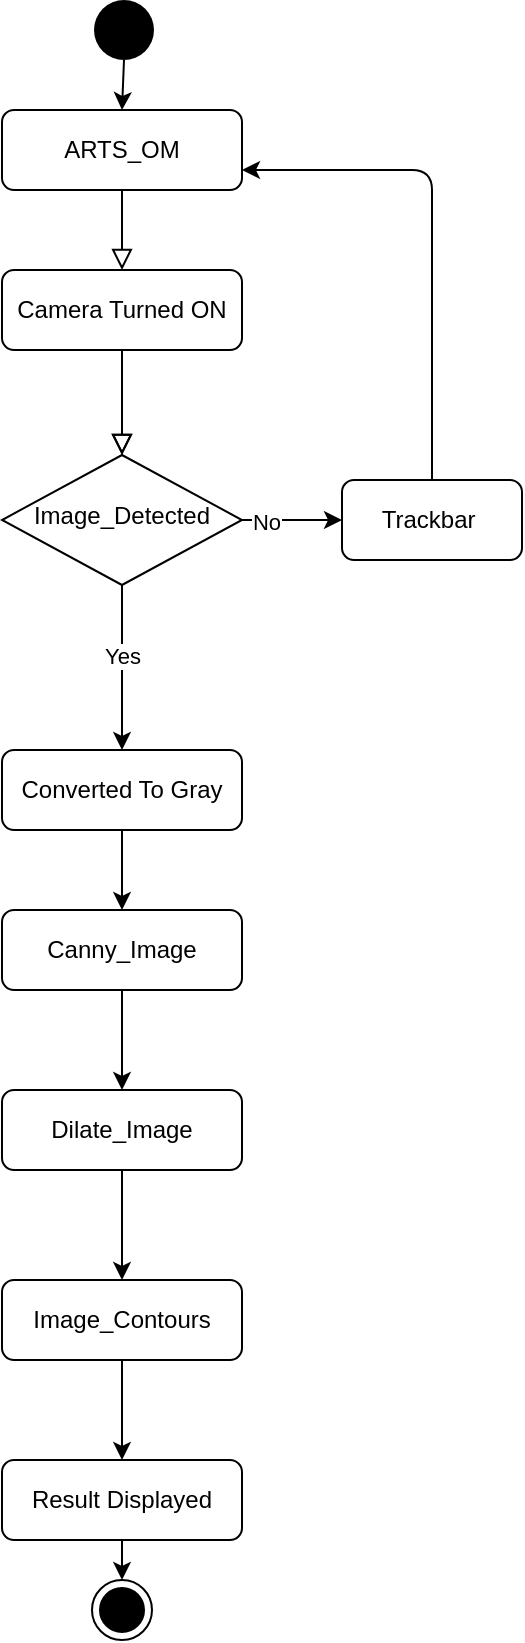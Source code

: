 <mxfile version="14.2.9" type="github">
  <diagram id="C5RBs43oDa-KdzZeNtuy" name="Page-1">
    <mxGraphModel dx="1021" dy="579" grid="1" gridSize="10" guides="1" tooltips="1" connect="1" arrows="1" fold="1" page="1" pageScale="1" pageWidth="827" pageHeight="1169" math="0" shadow="0">
      <root>
        <mxCell id="WIyWlLk6GJQsqaUBKTNV-0" />
        <mxCell id="WIyWlLk6GJQsqaUBKTNV-1" parent="WIyWlLk6GJQsqaUBKTNV-0" />
        <mxCell id="WIyWlLk6GJQsqaUBKTNV-2" value="" style="rounded=0;html=1;jettySize=auto;orthogonalLoop=1;fontSize=11;endArrow=block;endFill=0;endSize=8;strokeWidth=1;shadow=0;labelBackgroundColor=none;edgeStyle=orthogonalEdgeStyle;" parent="WIyWlLk6GJQsqaUBKTNV-1" source="WIyWlLk6GJQsqaUBKTNV-7" target="WIyWlLk6GJQsqaUBKTNV-6" edge="1">
          <mxGeometry relative="1" as="geometry" />
        </mxCell>
        <mxCell id="WIyWlLk6GJQsqaUBKTNV-3" value="ARTS_OM" style="rounded=1;whiteSpace=wrap;html=1;fontSize=12;glass=0;strokeWidth=1;shadow=0;" parent="WIyWlLk6GJQsqaUBKTNV-1" vertex="1">
          <mxGeometry x="254" y="155" width="120" height="40" as="geometry" />
        </mxCell>
        <mxCell id="WIyWlLk6GJQsqaUBKTNV-11" value="Image_Contours" style="rounded=1;whiteSpace=wrap;html=1;fontSize=12;glass=0;strokeWidth=1;shadow=0;" parent="WIyWlLk6GJQsqaUBKTNV-1" vertex="1">
          <mxGeometry x="254" y="740" width="120" height="40" as="geometry" />
        </mxCell>
        <mxCell id="WIyWlLk6GJQsqaUBKTNV-7" value="Camera Turned ON" style="rounded=1;whiteSpace=wrap;html=1;fontSize=12;glass=0;strokeWidth=1;shadow=0;" parent="WIyWlLk6GJQsqaUBKTNV-1" vertex="1">
          <mxGeometry x="254" y="235" width="120" height="40" as="geometry" />
        </mxCell>
        <mxCell id="K5CfKrAaM2INEVBM3t5n-0" value="" style="rounded=0;html=1;jettySize=auto;orthogonalLoop=1;fontSize=11;endArrow=block;endFill=0;endSize=8;strokeWidth=1;shadow=0;labelBackgroundColor=none;edgeStyle=orthogonalEdgeStyle;" edge="1" parent="WIyWlLk6GJQsqaUBKTNV-1" source="WIyWlLk6GJQsqaUBKTNV-3" target="WIyWlLk6GJQsqaUBKTNV-7">
          <mxGeometry relative="1" as="geometry">
            <mxPoint x="314" y="215" as="sourcePoint" />
            <mxPoint x="314" y="285" as="targetPoint" />
          </mxGeometry>
        </mxCell>
        <mxCell id="K5CfKrAaM2INEVBM3t5n-8" value="" style="edgeStyle=orthogonalEdgeStyle;rounded=0;orthogonalLoop=1;jettySize=auto;html=1;startArrow=classic;startFill=1;endArrow=none;endFill=0;entryX=0.5;entryY=1;entryDx=0;entryDy=0;" edge="1" parent="WIyWlLk6GJQsqaUBKTNV-1" source="K5CfKrAaM2INEVBM3t5n-1" target="WIyWlLk6GJQsqaUBKTNV-6">
          <mxGeometry relative="1" as="geometry">
            <mxPoint x="314" y="435" as="targetPoint" />
            <Array as="points">
              <mxPoint x="314" y="425" />
              <mxPoint x="314" y="425" />
            </Array>
          </mxGeometry>
        </mxCell>
        <mxCell id="K5CfKrAaM2INEVBM3t5n-16" value="Yes" style="edgeLabel;html=1;align=center;verticalAlign=middle;resizable=0;points=[];" vertex="1" connectable="0" parent="K5CfKrAaM2INEVBM3t5n-8">
          <mxGeometry x="0.155" relative="1" as="geometry">
            <mxPoint as="offset" />
          </mxGeometry>
        </mxCell>
        <mxCell id="K5CfKrAaM2INEVBM3t5n-1" value="Converted To Gray" style="rounded=1;whiteSpace=wrap;html=1;fontSize=12;glass=0;strokeWidth=1;shadow=0;" vertex="1" parent="WIyWlLk6GJQsqaUBKTNV-1">
          <mxGeometry x="254" y="475" width="120" height="40" as="geometry" />
        </mxCell>
        <mxCell id="K5CfKrAaM2INEVBM3t5n-2" value="Trackbar&amp;nbsp;" style="rounded=1;whiteSpace=wrap;html=1;fontSize=12;glass=0;strokeWidth=1;shadow=0;" vertex="1" parent="WIyWlLk6GJQsqaUBKTNV-1">
          <mxGeometry x="424" y="340" width="90" height="40" as="geometry" />
        </mxCell>
        <mxCell id="K5CfKrAaM2INEVBM3t5n-3" value="Canny_Image" style="rounded=1;whiteSpace=wrap;html=1;fontSize=12;glass=0;strokeWidth=1;shadow=0;" vertex="1" parent="WIyWlLk6GJQsqaUBKTNV-1">
          <mxGeometry x="254" y="555" width="120" height="40" as="geometry" />
        </mxCell>
        <mxCell id="K5CfKrAaM2INEVBM3t5n-4" value="Dilate_Image" style="rounded=1;whiteSpace=wrap;html=1;fontSize=12;glass=0;strokeWidth=1;shadow=0;" vertex="1" parent="WIyWlLk6GJQsqaUBKTNV-1">
          <mxGeometry x="254" y="645" width="120" height="40" as="geometry" />
        </mxCell>
        <mxCell id="K5CfKrAaM2INEVBM3t5n-9" value="" style="edgeStyle=orthogonalEdgeStyle;rounded=0;orthogonalLoop=1;jettySize=auto;html=1;startArrow=classic;startFill=1;endArrow=none;endFill=0;exitX=0.5;exitY=0;exitDx=0;exitDy=0;" edge="1" parent="WIyWlLk6GJQsqaUBKTNV-1" source="K5CfKrAaM2INEVBM3t5n-3">
          <mxGeometry relative="1" as="geometry">
            <mxPoint x="314" y="504" as="sourcePoint" />
            <mxPoint x="314" y="515" as="targetPoint" />
          </mxGeometry>
        </mxCell>
        <mxCell id="K5CfKrAaM2INEVBM3t5n-11" value="" style="edgeStyle=orthogonalEdgeStyle;rounded=0;orthogonalLoop=1;jettySize=auto;html=1;startArrow=classic;startFill=1;endArrow=none;endFill=0;exitX=0.5;exitY=0;exitDx=0;exitDy=0;entryX=0.5;entryY=1;entryDx=0;entryDy=0;" edge="1" parent="WIyWlLk6GJQsqaUBKTNV-1" source="K5CfKrAaM2INEVBM3t5n-4" target="K5CfKrAaM2INEVBM3t5n-3">
          <mxGeometry relative="1" as="geometry">
            <mxPoint x="313" y="574" as="sourcePoint" />
            <mxPoint x="313" y="544" as="targetPoint" />
          </mxGeometry>
        </mxCell>
        <mxCell id="K5CfKrAaM2INEVBM3t5n-12" value="" style="edgeStyle=orthogonalEdgeStyle;rounded=0;orthogonalLoop=1;jettySize=auto;html=1;startArrow=classic;startFill=1;endArrow=none;endFill=0;exitX=0.5;exitY=0;exitDx=0;exitDy=0;entryX=0.5;entryY=1;entryDx=0;entryDy=0;" edge="1" parent="WIyWlLk6GJQsqaUBKTNV-1" source="WIyWlLk6GJQsqaUBKTNV-11" target="K5CfKrAaM2INEVBM3t5n-4">
          <mxGeometry relative="1" as="geometry">
            <mxPoint x="315" y="655" as="sourcePoint" />
            <mxPoint x="315" y="655" as="targetPoint" />
          </mxGeometry>
        </mxCell>
        <mxCell id="WIyWlLk6GJQsqaUBKTNV-6" value="Image_Detected" style="rhombus;whiteSpace=wrap;html=1;shadow=0;fontFamily=Helvetica;fontSize=12;align=center;strokeWidth=1;spacing=6;spacingTop=-4;" parent="WIyWlLk6GJQsqaUBKTNV-1" vertex="1">
          <mxGeometry x="254" y="327.5" width="120" height="65" as="geometry" />
        </mxCell>
        <mxCell id="K5CfKrAaM2INEVBM3t5n-13" value="" style="rounded=0;html=1;jettySize=auto;orthogonalLoop=1;fontSize=11;endArrow=block;endFill=0;endSize=8;strokeWidth=1;shadow=0;labelBackgroundColor=none;edgeStyle=orthogonalEdgeStyle;exitX=0.5;exitY=1;exitDx=0;exitDy=0;entryX=0.5;entryY=0;entryDx=0;entryDy=0;" edge="1" parent="WIyWlLk6GJQsqaUBKTNV-1" source="WIyWlLk6GJQsqaUBKTNV-7" target="WIyWlLk6GJQsqaUBKTNV-6">
          <mxGeometry relative="1" as="geometry">
            <mxPoint x="314" y="275" as="sourcePoint" />
            <mxPoint x="314" y="355" as="targetPoint" />
          </mxGeometry>
        </mxCell>
        <mxCell id="K5CfKrAaM2INEVBM3t5n-17" value="" style="endArrow=classic;html=1;entryX=1;entryY=0.75;entryDx=0;entryDy=0;exitX=0.5;exitY=0;exitDx=0;exitDy=0;" edge="1" parent="WIyWlLk6GJQsqaUBKTNV-1" source="K5CfKrAaM2INEVBM3t5n-2" target="WIyWlLk6GJQsqaUBKTNV-3">
          <mxGeometry width="50" height="50" relative="1" as="geometry">
            <mxPoint x="444" y="375" as="sourcePoint" />
            <mxPoint x="494" y="325" as="targetPoint" />
            <Array as="points">
              <mxPoint x="469" y="185" />
            </Array>
          </mxGeometry>
        </mxCell>
        <mxCell id="K5CfKrAaM2INEVBM3t5n-19" value="" style="endArrow=classic;html=1;exitX=1;exitY=0.5;exitDx=0;exitDy=0;entryX=0;entryY=0.5;entryDx=0;entryDy=0;" edge="1" parent="WIyWlLk6GJQsqaUBKTNV-1" source="WIyWlLk6GJQsqaUBKTNV-6" target="K5CfKrAaM2INEVBM3t5n-2">
          <mxGeometry width="50" height="50" relative="1" as="geometry">
            <mxPoint x="444" y="445" as="sourcePoint" />
            <mxPoint x="424" y="348" as="targetPoint" />
            <Array as="points" />
          </mxGeometry>
        </mxCell>
        <mxCell id="K5CfKrAaM2INEVBM3t5n-20" value="No" style="edgeLabel;html=1;align=center;verticalAlign=middle;resizable=0;points=[];" vertex="1" connectable="0" parent="K5CfKrAaM2INEVBM3t5n-19">
          <mxGeometry x="-0.546" y="-1" relative="1" as="geometry">
            <mxPoint as="offset" />
          </mxGeometry>
        </mxCell>
        <mxCell id="K5CfKrAaM2INEVBM3t5n-21" value="Result Displayed" style="rounded=1;whiteSpace=wrap;html=1;fontSize=12;glass=0;strokeWidth=1;shadow=0;" vertex="1" parent="WIyWlLk6GJQsqaUBKTNV-1">
          <mxGeometry x="254" y="830" width="120" height="40" as="geometry" />
        </mxCell>
        <mxCell id="K5CfKrAaM2INEVBM3t5n-22" value="" style="endArrow=classic;html=1;entryX=0.5;entryY=0;entryDx=0;entryDy=0;exitX=0.5;exitY=1;exitDx=0;exitDy=0;" edge="1" parent="WIyWlLk6GJQsqaUBKTNV-1" source="WIyWlLk6GJQsqaUBKTNV-11" target="K5CfKrAaM2INEVBM3t5n-21">
          <mxGeometry width="50" height="50" relative="1" as="geometry">
            <mxPoint x="240" y="800" as="sourcePoint" />
            <mxPoint x="290" y="750" as="targetPoint" />
          </mxGeometry>
        </mxCell>
        <mxCell id="K5CfKrAaM2INEVBM3t5n-23" value="" style="ellipse;html=1;shape=endState;fillColor=#000000;strokeColor=#000000;" vertex="1" parent="WIyWlLk6GJQsqaUBKTNV-1">
          <mxGeometry x="299" y="890" width="30" height="30" as="geometry" />
        </mxCell>
        <mxCell id="K5CfKrAaM2INEVBM3t5n-24" value="" style="ellipse;fillColor=#000000;strokeColor=none;" vertex="1" parent="WIyWlLk6GJQsqaUBKTNV-1">
          <mxGeometry x="300" y="100" width="30" height="30" as="geometry" />
        </mxCell>
        <mxCell id="K5CfKrAaM2INEVBM3t5n-25" value="" style="endArrow=classic;html=1;entryX=0.5;entryY=0;entryDx=0;entryDy=0;exitX=0.5;exitY=1;exitDx=0;exitDy=0;" edge="1" parent="WIyWlLk6GJQsqaUBKTNV-1" source="K5CfKrAaM2INEVBM3t5n-24" target="WIyWlLk6GJQsqaUBKTNV-3">
          <mxGeometry width="50" height="50" relative="1" as="geometry">
            <mxPoint x="250" y="290" as="sourcePoint" />
            <mxPoint x="300" y="240" as="targetPoint" />
          </mxGeometry>
        </mxCell>
        <mxCell id="K5CfKrAaM2INEVBM3t5n-26" value="" style="endArrow=classic;html=1;entryX=0.5;entryY=0;entryDx=0;entryDy=0;exitX=0.5;exitY=1;exitDx=0;exitDy=0;" edge="1" parent="WIyWlLk6GJQsqaUBKTNV-1" source="K5CfKrAaM2INEVBM3t5n-21" target="K5CfKrAaM2INEVBM3t5n-23">
          <mxGeometry width="50" height="50" relative="1" as="geometry">
            <mxPoint x="250" y="990" as="sourcePoint" />
            <mxPoint x="300" y="940" as="targetPoint" />
          </mxGeometry>
        </mxCell>
      </root>
    </mxGraphModel>
  </diagram>
</mxfile>
